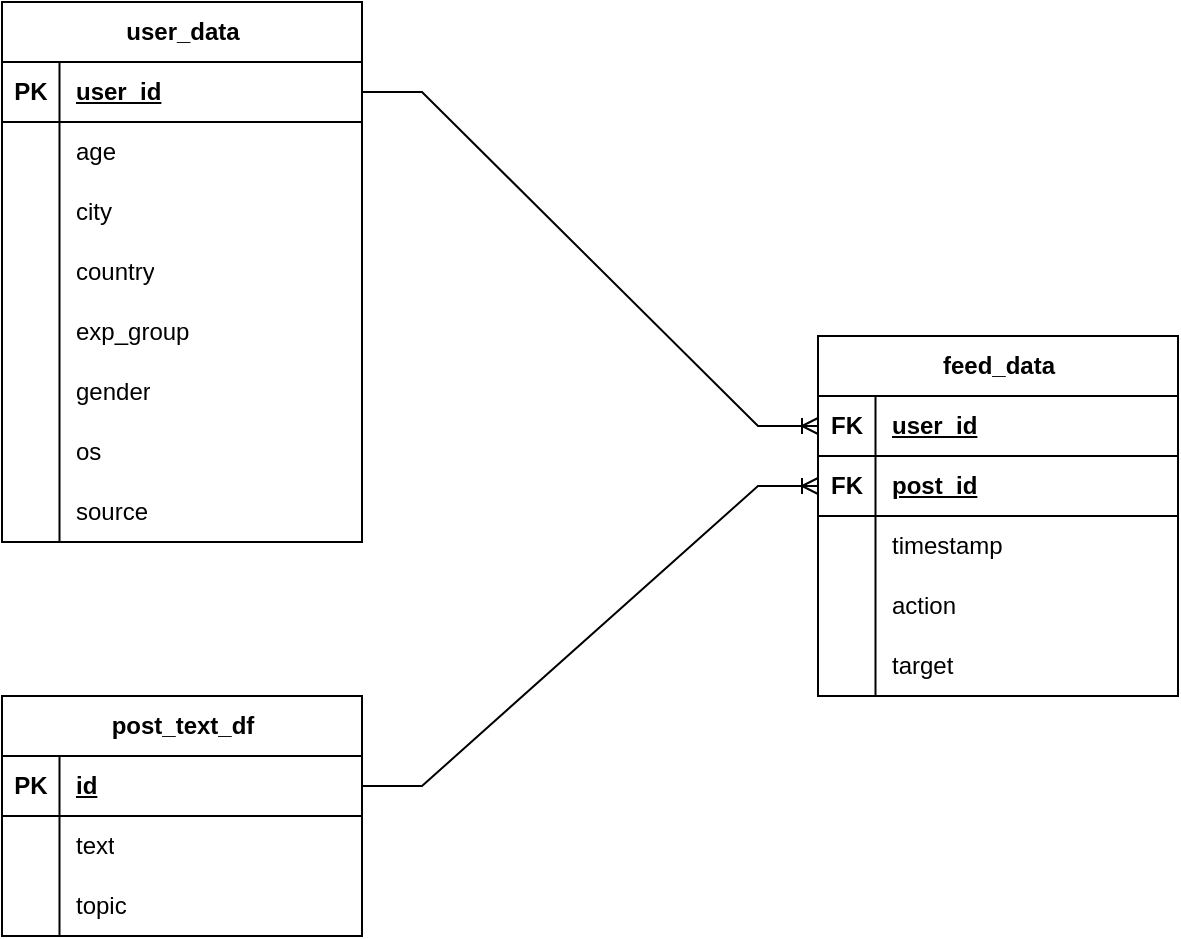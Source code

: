 <mxfile version="24.7.17">
  <diagram name="Страница — 1" id="ykdb_nYUHU3VgqUfzuyy">
    <mxGraphModel dx="1026" dy="743" grid="0" gridSize="10" guides="1" tooltips="1" connect="1" arrows="1" fold="1" page="1" pageScale="1" pageWidth="827" pageHeight="583" math="0" shadow="0">
      <root>
        <mxCell id="0" />
        <mxCell id="1" parent="0" />
        <mxCell id="i5vXcAklTkLR58oP8Fh5-1" value="user_data" style="shape=table;startSize=30;container=1;collapsible=1;childLayout=tableLayout;fixedRows=1;rowLines=0;fontStyle=1;align=center;resizeLast=1;html=1;" vertex="1" parent="1">
          <mxGeometry x="124" y="35" width="180" height="270" as="geometry" />
        </mxCell>
        <mxCell id="i5vXcAklTkLR58oP8Fh5-2" value="" style="shape=tableRow;horizontal=0;startSize=0;swimlaneHead=0;swimlaneBody=0;fillColor=none;collapsible=0;dropTarget=0;points=[[0,0.5],[1,0.5]];portConstraint=eastwest;top=0;left=0;right=0;bottom=1;" vertex="1" parent="i5vXcAklTkLR58oP8Fh5-1">
          <mxGeometry y="30" width="180" height="30" as="geometry" />
        </mxCell>
        <mxCell id="i5vXcAklTkLR58oP8Fh5-3" value="PK" style="shape=partialRectangle;connectable=0;fillColor=none;top=0;left=0;bottom=0;right=0;fontStyle=1;overflow=hidden;whiteSpace=wrap;html=1;" vertex="1" parent="i5vXcAklTkLR58oP8Fh5-2">
          <mxGeometry width="28.75" height="30" as="geometry">
            <mxRectangle width="28.75" height="30" as="alternateBounds" />
          </mxGeometry>
        </mxCell>
        <mxCell id="i5vXcAklTkLR58oP8Fh5-4" value="user_id" style="shape=partialRectangle;connectable=0;fillColor=none;top=0;left=0;bottom=0;right=0;align=left;spacingLeft=6;fontStyle=5;overflow=hidden;whiteSpace=wrap;html=1;" vertex="1" parent="i5vXcAklTkLR58oP8Fh5-2">
          <mxGeometry x="28.75" width="151.25" height="30" as="geometry">
            <mxRectangle width="151.25" height="30" as="alternateBounds" />
          </mxGeometry>
        </mxCell>
        <mxCell id="i5vXcAklTkLR58oP8Fh5-5" value="" style="shape=tableRow;horizontal=0;startSize=0;swimlaneHead=0;swimlaneBody=0;fillColor=none;collapsible=0;dropTarget=0;points=[[0,0.5],[1,0.5]];portConstraint=eastwest;top=0;left=0;right=0;bottom=0;" vertex="1" parent="i5vXcAklTkLR58oP8Fh5-1">
          <mxGeometry y="60" width="180" height="30" as="geometry" />
        </mxCell>
        <mxCell id="i5vXcAklTkLR58oP8Fh5-6" value="" style="shape=partialRectangle;connectable=0;fillColor=none;top=0;left=0;bottom=0;right=0;editable=1;overflow=hidden;whiteSpace=wrap;html=1;" vertex="1" parent="i5vXcAklTkLR58oP8Fh5-5">
          <mxGeometry width="28.75" height="30" as="geometry">
            <mxRectangle width="28.75" height="30" as="alternateBounds" />
          </mxGeometry>
        </mxCell>
        <mxCell id="i5vXcAklTkLR58oP8Fh5-7" value="age" style="shape=partialRectangle;connectable=0;fillColor=none;top=0;left=0;bottom=0;right=0;align=left;spacingLeft=6;overflow=hidden;whiteSpace=wrap;html=1;" vertex="1" parent="i5vXcAklTkLR58oP8Fh5-5">
          <mxGeometry x="28.75" width="151.25" height="30" as="geometry">
            <mxRectangle width="151.25" height="30" as="alternateBounds" />
          </mxGeometry>
        </mxCell>
        <mxCell id="i5vXcAklTkLR58oP8Fh5-8" value="" style="shape=tableRow;horizontal=0;startSize=0;swimlaneHead=0;swimlaneBody=0;fillColor=none;collapsible=0;dropTarget=0;points=[[0,0.5],[1,0.5]];portConstraint=eastwest;top=0;left=0;right=0;bottom=0;" vertex="1" parent="i5vXcAklTkLR58oP8Fh5-1">
          <mxGeometry y="90" width="180" height="30" as="geometry" />
        </mxCell>
        <mxCell id="i5vXcAklTkLR58oP8Fh5-9" value="" style="shape=partialRectangle;connectable=0;fillColor=none;top=0;left=0;bottom=0;right=0;editable=1;overflow=hidden;whiteSpace=wrap;html=1;" vertex="1" parent="i5vXcAklTkLR58oP8Fh5-8">
          <mxGeometry width="28.75" height="30" as="geometry">
            <mxRectangle width="28.75" height="30" as="alternateBounds" />
          </mxGeometry>
        </mxCell>
        <mxCell id="i5vXcAklTkLR58oP8Fh5-10" value="city" style="shape=partialRectangle;connectable=0;fillColor=none;top=0;left=0;bottom=0;right=0;align=left;spacingLeft=6;overflow=hidden;whiteSpace=wrap;html=1;" vertex="1" parent="i5vXcAklTkLR58oP8Fh5-8">
          <mxGeometry x="28.75" width="151.25" height="30" as="geometry">
            <mxRectangle width="151.25" height="30" as="alternateBounds" />
          </mxGeometry>
        </mxCell>
        <mxCell id="i5vXcAklTkLR58oP8Fh5-11" value="" style="shape=tableRow;horizontal=0;startSize=0;swimlaneHead=0;swimlaneBody=0;fillColor=none;collapsible=0;dropTarget=0;points=[[0,0.5],[1,0.5]];portConstraint=eastwest;top=0;left=0;right=0;bottom=0;" vertex="1" parent="i5vXcAklTkLR58oP8Fh5-1">
          <mxGeometry y="120" width="180" height="30" as="geometry" />
        </mxCell>
        <mxCell id="i5vXcAklTkLR58oP8Fh5-12" value="" style="shape=partialRectangle;connectable=0;fillColor=none;top=0;left=0;bottom=0;right=0;editable=1;overflow=hidden;whiteSpace=wrap;html=1;" vertex="1" parent="i5vXcAklTkLR58oP8Fh5-11">
          <mxGeometry width="28.75" height="30" as="geometry">
            <mxRectangle width="28.75" height="30" as="alternateBounds" />
          </mxGeometry>
        </mxCell>
        <mxCell id="i5vXcAklTkLR58oP8Fh5-13" value="country" style="shape=partialRectangle;connectable=0;fillColor=none;top=0;left=0;bottom=0;right=0;align=left;spacingLeft=6;overflow=hidden;whiteSpace=wrap;html=1;" vertex="1" parent="i5vXcAklTkLR58oP8Fh5-11">
          <mxGeometry x="28.75" width="151.25" height="30" as="geometry">
            <mxRectangle width="151.25" height="30" as="alternateBounds" />
          </mxGeometry>
        </mxCell>
        <mxCell id="i5vXcAklTkLR58oP8Fh5-14" value="" style="shape=tableRow;horizontal=0;startSize=0;swimlaneHead=0;swimlaneBody=0;fillColor=none;collapsible=0;dropTarget=0;points=[[0,0.5],[1,0.5]];portConstraint=eastwest;top=0;left=0;right=0;bottom=0;" vertex="1" parent="i5vXcAklTkLR58oP8Fh5-1">
          <mxGeometry y="150" width="180" height="30" as="geometry" />
        </mxCell>
        <mxCell id="i5vXcAklTkLR58oP8Fh5-15" value="" style="shape=partialRectangle;connectable=0;fillColor=none;top=0;left=0;bottom=0;right=0;editable=1;overflow=hidden;whiteSpace=wrap;html=1;" vertex="1" parent="i5vXcAklTkLR58oP8Fh5-14">
          <mxGeometry width="28.75" height="30" as="geometry">
            <mxRectangle width="28.75" height="30" as="alternateBounds" />
          </mxGeometry>
        </mxCell>
        <mxCell id="i5vXcAklTkLR58oP8Fh5-16" value="exp_group" style="shape=partialRectangle;connectable=0;fillColor=none;top=0;left=0;bottom=0;right=0;align=left;spacingLeft=6;overflow=hidden;whiteSpace=wrap;html=1;" vertex="1" parent="i5vXcAklTkLR58oP8Fh5-14">
          <mxGeometry x="28.75" width="151.25" height="30" as="geometry">
            <mxRectangle width="151.25" height="30" as="alternateBounds" />
          </mxGeometry>
        </mxCell>
        <mxCell id="i5vXcAklTkLR58oP8Fh5-17" value="" style="shape=tableRow;horizontal=0;startSize=0;swimlaneHead=0;swimlaneBody=0;fillColor=none;collapsible=0;dropTarget=0;points=[[0,0.5],[1,0.5]];portConstraint=eastwest;top=0;left=0;right=0;bottom=0;" vertex="1" parent="i5vXcAklTkLR58oP8Fh5-1">
          <mxGeometry y="180" width="180" height="30" as="geometry" />
        </mxCell>
        <mxCell id="i5vXcAklTkLR58oP8Fh5-18" value="" style="shape=partialRectangle;connectable=0;fillColor=none;top=0;left=0;bottom=0;right=0;editable=1;overflow=hidden;whiteSpace=wrap;html=1;" vertex="1" parent="i5vXcAklTkLR58oP8Fh5-17">
          <mxGeometry width="28.75" height="30" as="geometry">
            <mxRectangle width="28.75" height="30" as="alternateBounds" />
          </mxGeometry>
        </mxCell>
        <mxCell id="i5vXcAklTkLR58oP8Fh5-19" value="gender" style="shape=partialRectangle;connectable=0;fillColor=none;top=0;left=0;bottom=0;right=0;align=left;spacingLeft=6;overflow=hidden;whiteSpace=wrap;html=1;" vertex="1" parent="i5vXcAklTkLR58oP8Fh5-17">
          <mxGeometry x="28.75" width="151.25" height="30" as="geometry">
            <mxRectangle width="151.25" height="30" as="alternateBounds" />
          </mxGeometry>
        </mxCell>
        <mxCell id="i5vXcAklTkLR58oP8Fh5-20" value="" style="shape=tableRow;horizontal=0;startSize=0;swimlaneHead=0;swimlaneBody=0;fillColor=none;collapsible=0;dropTarget=0;points=[[0,0.5],[1,0.5]];portConstraint=eastwest;top=0;left=0;right=0;bottom=0;" vertex="1" parent="i5vXcAklTkLR58oP8Fh5-1">
          <mxGeometry y="210" width="180" height="30" as="geometry" />
        </mxCell>
        <mxCell id="i5vXcAklTkLR58oP8Fh5-21" value="" style="shape=partialRectangle;connectable=0;fillColor=none;top=0;left=0;bottom=0;right=0;editable=1;overflow=hidden;whiteSpace=wrap;html=1;" vertex="1" parent="i5vXcAklTkLR58oP8Fh5-20">
          <mxGeometry width="28.75" height="30" as="geometry">
            <mxRectangle width="28.75" height="30" as="alternateBounds" />
          </mxGeometry>
        </mxCell>
        <mxCell id="i5vXcAklTkLR58oP8Fh5-22" value="os" style="shape=partialRectangle;connectable=0;fillColor=none;top=0;left=0;bottom=0;right=0;align=left;spacingLeft=6;overflow=hidden;whiteSpace=wrap;html=1;" vertex="1" parent="i5vXcAklTkLR58oP8Fh5-20">
          <mxGeometry x="28.75" width="151.25" height="30" as="geometry">
            <mxRectangle width="151.25" height="30" as="alternateBounds" />
          </mxGeometry>
        </mxCell>
        <mxCell id="i5vXcAklTkLR58oP8Fh5-23" value="" style="shape=tableRow;horizontal=0;startSize=0;swimlaneHead=0;swimlaneBody=0;fillColor=none;collapsible=0;dropTarget=0;points=[[0,0.5],[1,0.5]];portConstraint=eastwest;top=0;left=0;right=0;bottom=0;" vertex="1" parent="i5vXcAklTkLR58oP8Fh5-1">
          <mxGeometry y="240" width="180" height="30" as="geometry" />
        </mxCell>
        <mxCell id="i5vXcAklTkLR58oP8Fh5-24" value="" style="shape=partialRectangle;connectable=0;fillColor=none;top=0;left=0;bottom=0;right=0;editable=1;overflow=hidden;whiteSpace=wrap;html=1;" vertex="1" parent="i5vXcAklTkLR58oP8Fh5-23">
          <mxGeometry width="28.75" height="30" as="geometry">
            <mxRectangle width="28.75" height="30" as="alternateBounds" />
          </mxGeometry>
        </mxCell>
        <mxCell id="i5vXcAklTkLR58oP8Fh5-25" value="source" style="shape=partialRectangle;connectable=0;fillColor=none;top=0;left=0;bottom=0;right=0;align=left;spacingLeft=6;overflow=hidden;whiteSpace=wrap;html=1;" vertex="1" parent="i5vXcAklTkLR58oP8Fh5-23">
          <mxGeometry x="28.75" width="151.25" height="30" as="geometry">
            <mxRectangle width="151.25" height="30" as="alternateBounds" />
          </mxGeometry>
        </mxCell>
        <mxCell id="i5vXcAklTkLR58oP8Fh5-26" value="post_text_df" style="shape=table;startSize=30;container=1;collapsible=1;childLayout=tableLayout;fixedRows=1;rowLines=0;fontStyle=1;align=center;resizeLast=1;html=1;" vertex="1" parent="1">
          <mxGeometry x="124" y="382" width="180" height="120" as="geometry" />
        </mxCell>
        <mxCell id="i5vXcAklTkLR58oP8Fh5-27" value="" style="shape=tableRow;horizontal=0;startSize=0;swimlaneHead=0;swimlaneBody=0;fillColor=none;collapsible=0;dropTarget=0;points=[[0,0.5],[1,0.5]];portConstraint=eastwest;top=0;left=0;right=0;bottom=1;" vertex="1" parent="i5vXcAklTkLR58oP8Fh5-26">
          <mxGeometry y="30" width="180" height="30" as="geometry" />
        </mxCell>
        <mxCell id="i5vXcAklTkLR58oP8Fh5-28" value="PK" style="shape=partialRectangle;connectable=0;fillColor=none;top=0;left=0;bottom=0;right=0;fontStyle=1;overflow=hidden;whiteSpace=wrap;html=1;" vertex="1" parent="i5vXcAklTkLR58oP8Fh5-27">
          <mxGeometry width="28.75" height="30" as="geometry">
            <mxRectangle width="28.75" height="30" as="alternateBounds" />
          </mxGeometry>
        </mxCell>
        <mxCell id="i5vXcAklTkLR58oP8Fh5-29" value="id" style="shape=partialRectangle;connectable=0;fillColor=none;top=0;left=0;bottom=0;right=0;align=left;spacingLeft=6;fontStyle=5;overflow=hidden;whiteSpace=wrap;html=1;" vertex="1" parent="i5vXcAklTkLR58oP8Fh5-27">
          <mxGeometry x="28.75" width="151.25" height="30" as="geometry">
            <mxRectangle width="151.25" height="30" as="alternateBounds" />
          </mxGeometry>
        </mxCell>
        <mxCell id="i5vXcAklTkLR58oP8Fh5-30" value="" style="shape=tableRow;horizontal=0;startSize=0;swimlaneHead=0;swimlaneBody=0;fillColor=none;collapsible=0;dropTarget=0;points=[[0,0.5],[1,0.5]];portConstraint=eastwest;top=0;left=0;right=0;bottom=0;" vertex="1" parent="i5vXcAklTkLR58oP8Fh5-26">
          <mxGeometry y="60" width="180" height="30" as="geometry" />
        </mxCell>
        <mxCell id="i5vXcAklTkLR58oP8Fh5-31" value="" style="shape=partialRectangle;connectable=0;fillColor=none;top=0;left=0;bottom=0;right=0;editable=1;overflow=hidden;whiteSpace=wrap;html=1;" vertex="1" parent="i5vXcAklTkLR58oP8Fh5-30">
          <mxGeometry width="28.75" height="30" as="geometry">
            <mxRectangle width="28.75" height="30" as="alternateBounds" />
          </mxGeometry>
        </mxCell>
        <mxCell id="i5vXcAklTkLR58oP8Fh5-32" value="text" style="shape=partialRectangle;connectable=0;fillColor=none;top=0;left=0;bottom=0;right=0;align=left;spacingLeft=6;overflow=hidden;whiteSpace=wrap;html=1;" vertex="1" parent="i5vXcAklTkLR58oP8Fh5-30">
          <mxGeometry x="28.75" width="151.25" height="30" as="geometry">
            <mxRectangle width="151.25" height="30" as="alternateBounds" />
          </mxGeometry>
        </mxCell>
        <mxCell id="i5vXcAklTkLR58oP8Fh5-33" value="" style="shape=tableRow;horizontal=0;startSize=0;swimlaneHead=0;swimlaneBody=0;fillColor=none;collapsible=0;dropTarget=0;points=[[0,0.5],[1,0.5]];portConstraint=eastwest;top=0;left=0;right=0;bottom=0;" vertex="1" parent="i5vXcAklTkLR58oP8Fh5-26">
          <mxGeometry y="90" width="180" height="30" as="geometry" />
        </mxCell>
        <mxCell id="i5vXcAklTkLR58oP8Fh5-34" value="" style="shape=partialRectangle;connectable=0;fillColor=none;top=0;left=0;bottom=0;right=0;editable=1;overflow=hidden;whiteSpace=wrap;html=1;" vertex="1" parent="i5vXcAklTkLR58oP8Fh5-33">
          <mxGeometry width="28.75" height="30" as="geometry">
            <mxRectangle width="28.75" height="30" as="alternateBounds" />
          </mxGeometry>
        </mxCell>
        <mxCell id="i5vXcAklTkLR58oP8Fh5-35" value="topic" style="shape=partialRectangle;connectable=0;fillColor=none;top=0;left=0;bottom=0;right=0;align=left;spacingLeft=6;overflow=hidden;whiteSpace=wrap;html=1;" vertex="1" parent="i5vXcAklTkLR58oP8Fh5-33">
          <mxGeometry x="28.75" width="151.25" height="30" as="geometry">
            <mxRectangle width="151.25" height="30" as="alternateBounds" />
          </mxGeometry>
        </mxCell>
        <mxCell id="i5vXcAklTkLR58oP8Fh5-51" value="feed_data" style="shape=table;startSize=30;container=1;collapsible=1;childLayout=tableLayout;fixedRows=1;rowLines=0;fontStyle=1;align=center;resizeLast=1;html=1;" vertex="1" parent="1">
          <mxGeometry x="532" y="202" width="180" height="180" as="geometry" />
        </mxCell>
        <mxCell id="i5vXcAklTkLR58oP8Fh5-52" value="" style="shape=tableRow;horizontal=0;startSize=0;swimlaneHead=0;swimlaneBody=0;fillColor=none;collapsible=0;dropTarget=0;points=[[0,0.5],[1,0.5]];portConstraint=eastwest;top=0;left=0;right=0;bottom=1;" vertex="1" parent="i5vXcAklTkLR58oP8Fh5-51">
          <mxGeometry y="30" width="180" height="30" as="geometry" />
        </mxCell>
        <mxCell id="i5vXcAklTkLR58oP8Fh5-53" value="FK" style="shape=partialRectangle;connectable=0;fillColor=none;top=0;left=0;bottom=0;right=0;fontStyle=1;overflow=hidden;whiteSpace=wrap;html=1;" vertex="1" parent="i5vXcAklTkLR58oP8Fh5-52">
          <mxGeometry width="28.75" height="30" as="geometry">
            <mxRectangle width="28.75" height="30" as="alternateBounds" />
          </mxGeometry>
        </mxCell>
        <mxCell id="i5vXcAklTkLR58oP8Fh5-54" value="user_id" style="shape=partialRectangle;connectable=0;fillColor=none;top=0;left=0;bottom=0;right=0;align=left;spacingLeft=6;fontStyle=5;overflow=hidden;whiteSpace=wrap;html=1;" vertex="1" parent="i5vXcAklTkLR58oP8Fh5-52">
          <mxGeometry x="28.75" width="151.25" height="30" as="geometry">
            <mxRectangle width="151.25" height="30" as="alternateBounds" />
          </mxGeometry>
        </mxCell>
        <mxCell id="i5vXcAklTkLR58oP8Fh5-76" value="" style="shape=tableRow;horizontal=0;startSize=0;swimlaneHead=0;swimlaneBody=0;fillColor=none;collapsible=0;dropTarget=0;points=[[0,0.5],[1,0.5]];portConstraint=eastwest;top=0;left=0;right=0;bottom=1;" vertex="1" parent="i5vXcAklTkLR58oP8Fh5-51">
          <mxGeometry y="60" width="180" height="30" as="geometry" />
        </mxCell>
        <mxCell id="i5vXcAklTkLR58oP8Fh5-77" value="FK" style="shape=partialRectangle;connectable=0;fillColor=none;top=0;left=0;bottom=0;right=0;fontStyle=1;overflow=hidden;whiteSpace=wrap;html=1;" vertex="1" parent="i5vXcAklTkLR58oP8Fh5-76">
          <mxGeometry width="28.75" height="30" as="geometry">
            <mxRectangle width="28.75" height="30" as="alternateBounds" />
          </mxGeometry>
        </mxCell>
        <mxCell id="i5vXcAklTkLR58oP8Fh5-78" value="post_id" style="shape=partialRectangle;connectable=0;fillColor=none;top=0;left=0;bottom=0;right=0;align=left;spacingLeft=6;fontStyle=5;overflow=hidden;whiteSpace=wrap;html=1;" vertex="1" parent="i5vXcAklTkLR58oP8Fh5-76">
          <mxGeometry x="28.75" width="151.25" height="30" as="geometry">
            <mxRectangle width="151.25" height="30" as="alternateBounds" />
          </mxGeometry>
        </mxCell>
        <mxCell id="i5vXcAklTkLR58oP8Fh5-55" value="" style="shape=tableRow;horizontal=0;startSize=0;swimlaneHead=0;swimlaneBody=0;fillColor=none;collapsible=0;dropTarget=0;points=[[0,0.5],[1,0.5]];portConstraint=eastwest;top=0;left=0;right=0;bottom=0;" vertex="1" parent="i5vXcAklTkLR58oP8Fh5-51">
          <mxGeometry y="90" width="180" height="30" as="geometry" />
        </mxCell>
        <mxCell id="i5vXcAklTkLR58oP8Fh5-56" value="" style="shape=partialRectangle;connectable=0;fillColor=none;top=0;left=0;bottom=0;right=0;editable=1;overflow=hidden;whiteSpace=wrap;html=1;" vertex="1" parent="i5vXcAklTkLR58oP8Fh5-55">
          <mxGeometry width="28.75" height="30" as="geometry">
            <mxRectangle width="28.75" height="30" as="alternateBounds" />
          </mxGeometry>
        </mxCell>
        <mxCell id="i5vXcAklTkLR58oP8Fh5-57" value="timestamp" style="shape=partialRectangle;connectable=0;fillColor=none;top=0;left=0;bottom=0;right=0;align=left;spacingLeft=6;overflow=hidden;whiteSpace=wrap;html=1;" vertex="1" parent="i5vXcAklTkLR58oP8Fh5-55">
          <mxGeometry x="28.75" width="151.25" height="30" as="geometry">
            <mxRectangle width="151.25" height="30" as="alternateBounds" />
          </mxGeometry>
        </mxCell>
        <mxCell id="i5vXcAklTkLR58oP8Fh5-58" value="" style="shape=tableRow;horizontal=0;startSize=0;swimlaneHead=0;swimlaneBody=0;fillColor=none;collapsible=0;dropTarget=0;points=[[0,0.5],[1,0.5]];portConstraint=eastwest;top=0;left=0;right=0;bottom=0;" vertex="1" parent="i5vXcAklTkLR58oP8Fh5-51">
          <mxGeometry y="120" width="180" height="30" as="geometry" />
        </mxCell>
        <mxCell id="i5vXcAklTkLR58oP8Fh5-59" value="" style="shape=partialRectangle;connectable=0;fillColor=none;top=0;left=0;bottom=0;right=0;editable=1;overflow=hidden;whiteSpace=wrap;html=1;" vertex="1" parent="i5vXcAklTkLR58oP8Fh5-58">
          <mxGeometry width="28.75" height="30" as="geometry">
            <mxRectangle width="28.75" height="30" as="alternateBounds" />
          </mxGeometry>
        </mxCell>
        <mxCell id="i5vXcAklTkLR58oP8Fh5-60" value="action" style="shape=partialRectangle;connectable=0;fillColor=none;top=0;left=0;bottom=0;right=0;align=left;spacingLeft=6;overflow=hidden;whiteSpace=wrap;html=1;" vertex="1" parent="i5vXcAklTkLR58oP8Fh5-58">
          <mxGeometry x="28.75" width="151.25" height="30" as="geometry">
            <mxRectangle width="151.25" height="30" as="alternateBounds" />
          </mxGeometry>
        </mxCell>
        <mxCell id="i5vXcAklTkLR58oP8Fh5-61" value="" style="shape=tableRow;horizontal=0;startSize=0;swimlaneHead=0;swimlaneBody=0;fillColor=none;collapsible=0;dropTarget=0;points=[[0,0.5],[1,0.5]];portConstraint=eastwest;top=0;left=0;right=0;bottom=0;" vertex="1" parent="i5vXcAklTkLR58oP8Fh5-51">
          <mxGeometry y="150" width="180" height="30" as="geometry" />
        </mxCell>
        <mxCell id="i5vXcAklTkLR58oP8Fh5-62" value="" style="shape=partialRectangle;connectable=0;fillColor=none;top=0;left=0;bottom=0;right=0;editable=1;overflow=hidden;whiteSpace=wrap;html=1;" vertex="1" parent="i5vXcAklTkLR58oP8Fh5-61">
          <mxGeometry width="28.75" height="30" as="geometry">
            <mxRectangle width="28.75" height="30" as="alternateBounds" />
          </mxGeometry>
        </mxCell>
        <mxCell id="i5vXcAklTkLR58oP8Fh5-63" value="target" style="shape=partialRectangle;connectable=0;fillColor=none;top=0;left=0;bottom=0;right=0;align=left;spacingLeft=6;overflow=hidden;whiteSpace=wrap;html=1;" vertex="1" parent="i5vXcAklTkLR58oP8Fh5-61">
          <mxGeometry x="28.75" width="151.25" height="30" as="geometry">
            <mxRectangle width="151.25" height="30" as="alternateBounds" />
          </mxGeometry>
        </mxCell>
        <mxCell id="i5vXcAklTkLR58oP8Fh5-79" value="" style="edgeStyle=entityRelationEdgeStyle;fontSize=12;html=1;endArrow=ERoneToMany;rounded=0;entryX=0;entryY=0.5;entryDx=0;entryDy=0;exitX=1;exitY=0.5;exitDx=0;exitDy=0;" edge="1" parent="1" source="i5vXcAklTkLR58oP8Fh5-2" target="i5vXcAklTkLR58oP8Fh5-52">
          <mxGeometry width="100" height="100" relative="1" as="geometry">
            <mxPoint x="405" y="309" as="sourcePoint" />
            <mxPoint x="505" y="209" as="targetPoint" />
          </mxGeometry>
        </mxCell>
        <mxCell id="i5vXcAklTkLR58oP8Fh5-80" value="" style="edgeStyle=entityRelationEdgeStyle;fontSize=12;html=1;endArrow=ERoneToMany;rounded=0;exitX=1;exitY=0.5;exitDx=0;exitDy=0;entryX=0;entryY=0.5;entryDx=0;entryDy=0;" edge="1" parent="1" source="i5vXcAklTkLR58oP8Fh5-27" target="i5vXcAklTkLR58oP8Fh5-76">
          <mxGeometry width="100" height="100" relative="1" as="geometry">
            <mxPoint x="405" y="309" as="sourcePoint" />
            <mxPoint x="505" y="209" as="targetPoint" />
          </mxGeometry>
        </mxCell>
      </root>
    </mxGraphModel>
  </diagram>
</mxfile>
